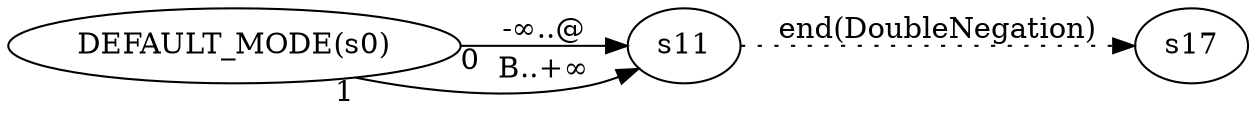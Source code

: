 digraph ATN {
  rankdir=LR;

  "DEFAULT_MODE(s0)" -> s11 [label="-∞..@" taillabel=0]
  s11 -> s17 [label="end(DoubleNegation)" style=dotted]
  "DEFAULT_MODE(s0)" -> s11 [label="B..+∞" taillabel=1]
}